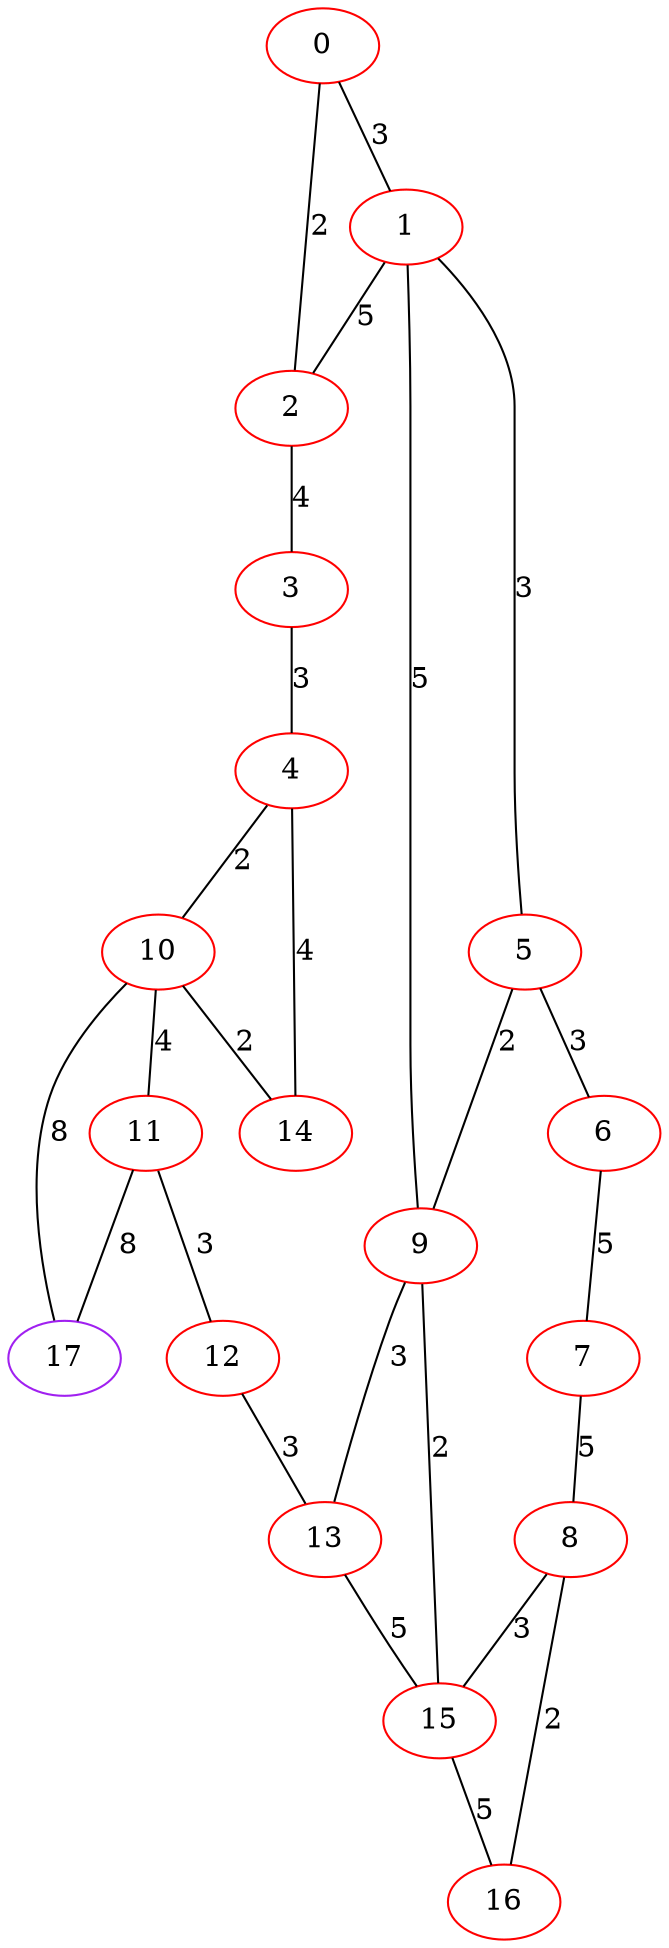 graph "" {
0 [color=red, weight=1];
1 [color=red, weight=1];
2 [color=red, weight=1];
3 [color=red, weight=1];
4 [color=red, weight=1];
5 [color=red, weight=1];
6 [color=red, weight=1];
7 [color=red, weight=1];
8 [color=red, weight=1];
9 [color=red, weight=1];
10 [color=red, weight=1];
11 [color=red, weight=1];
12 [color=red, weight=1];
13 [color=red, weight=1];
14 [color=red, weight=1];
15 [color=red, weight=1];
16 [color=red, weight=1];
17 [color=purple, weight=4];
0 -- 1  [key=0, label=3];
0 -- 2  [key=0, label=2];
1 -- 9  [key=0, label=5];
1 -- 2  [key=0, label=5];
1 -- 5  [key=0, label=3];
2 -- 3  [key=0, label=4];
3 -- 4  [key=0, label=3];
4 -- 10  [key=0, label=2];
4 -- 14  [key=0, label=4];
5 -- 6  [key=0, label=3];
5 -- 9  [key=0, label=2];
6 -- 7  [key=0, label=5];
7 -- 8  [key=0, label=5];
8 -- 16  [key=0, label=2];
8 -- 15  [key=0, label=3];
9 -- 15  [key=0, label=2];
9 -- 13  [key=0, label=3];
10 -- 17  [key=0, label=8];
10 -- 11  [key=0, label=4];
10 -- 14  [key=0, label=2];
11 -- 17  [key=0, label=8];
11 -- 12  [key=0, label=3];
12 -- 13  [key=0, label=3];
13 -- 15  [key=0, label=5];
15 -- 16  [key=0, label=5];
}
